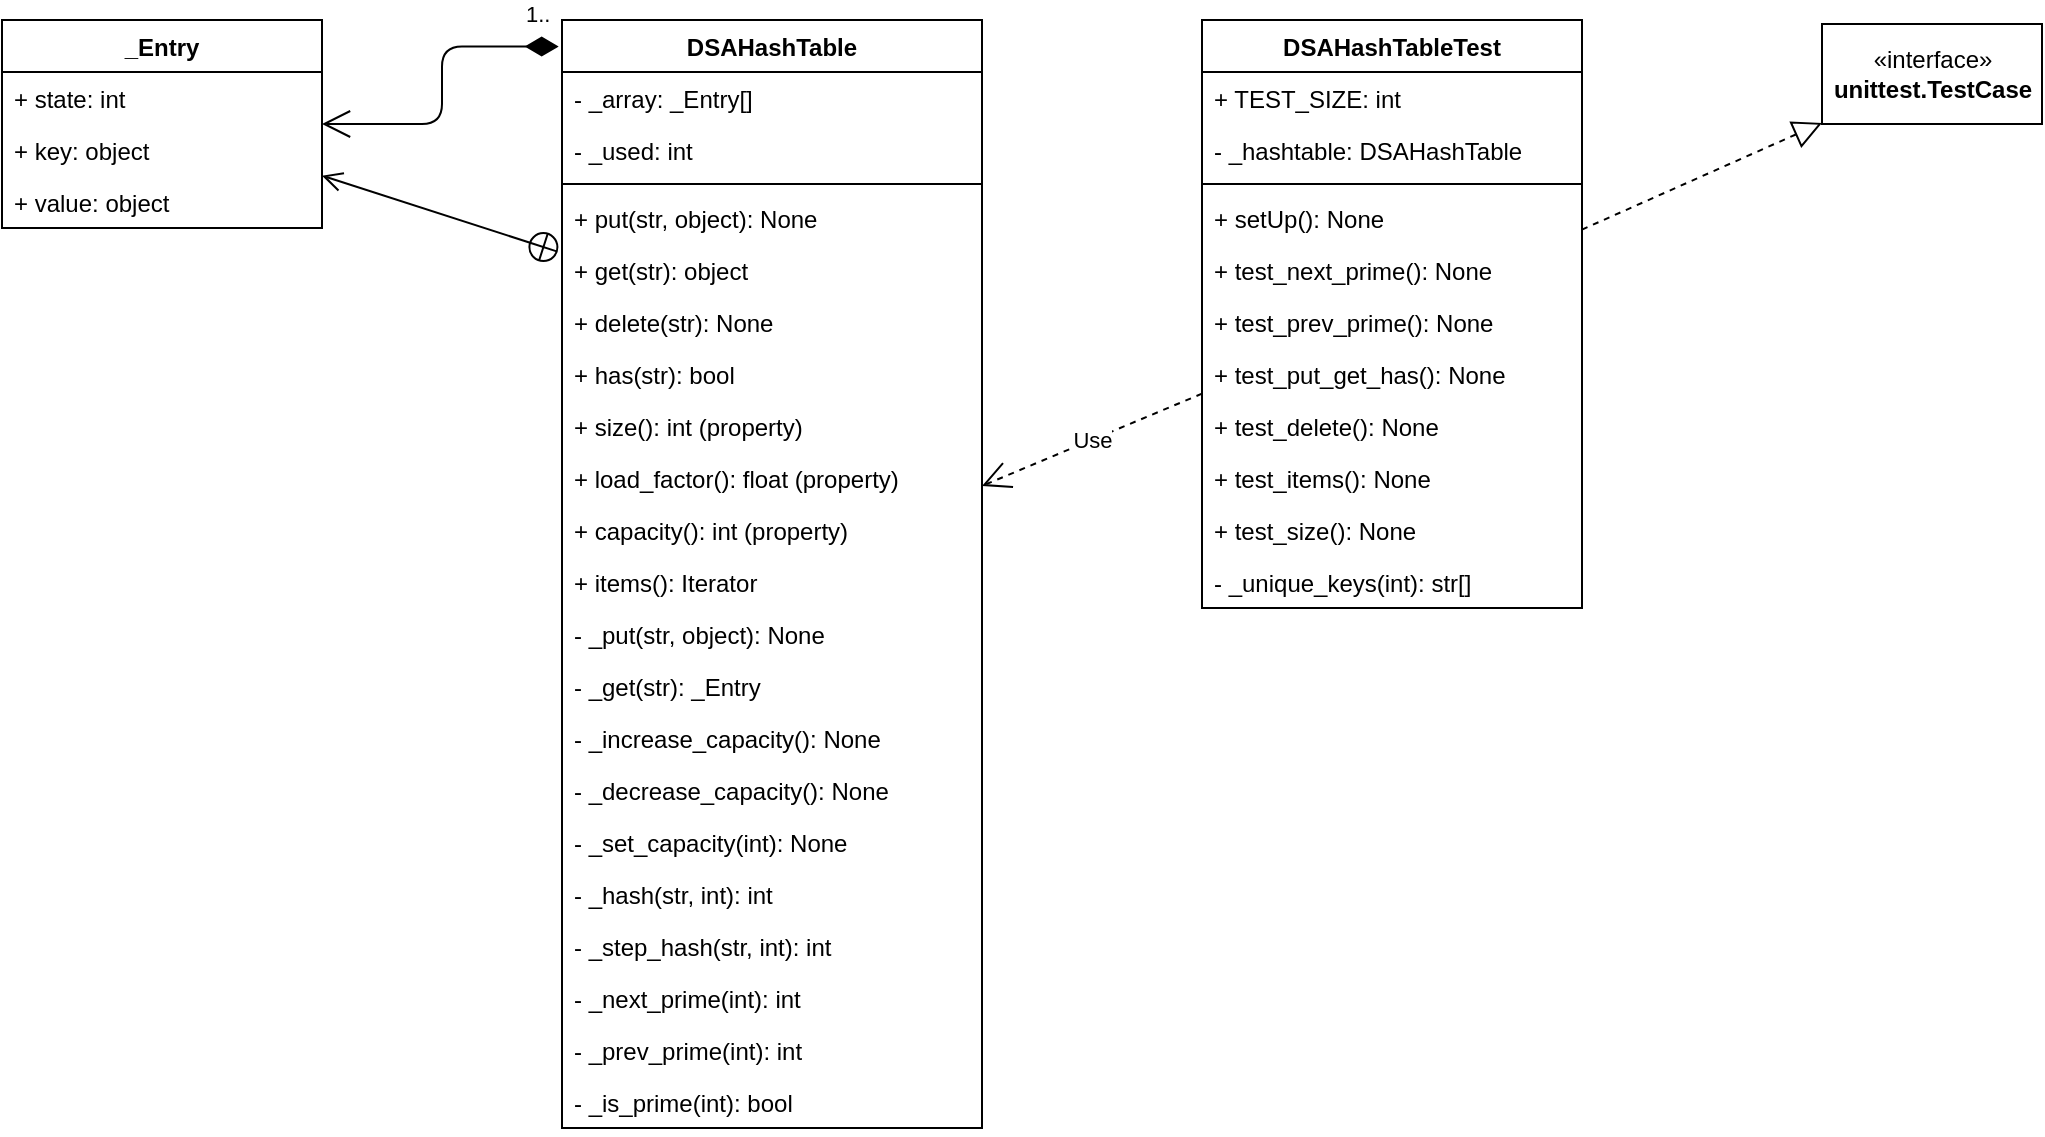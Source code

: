 <mxfile version="11.3.0" type="device" pages="1"><diagram id="RnnWoK_xARDQsnFXqMy-" name="Page-1"><mxGraphModel dx="1422" dy="762" grid="1" gridSize="10" guides="1" tooltips="1" connect="1" arrows="1" fold="1" page="1" pageScale="1" pageWidth="1654" pageHeight="1169" math="0" shadow="0"><root><mxCell id="0"/><mxCell id="1" parent="0"/><mxCell id="DIYksN2ncX4g9-pKQ9cd-1" value="DSAHashTable" style="swimlane;fontStyle=1;align=center;verticalAlign=top;childLayout=stackLayout;horizontal=1;startSize=26;horizontalStack=0;resizeParent=1;resizeParentMax=0;resizeLast=0;collapsible=1;marginBottom=0;" vertex="1" parent="1"><mxGeometry x="400" y="124" width="210" height="554" as="geometry"/></mxCell><mxCell id="DIYksN2ncX4g9-pKQ9cd-2" value="- _array: _Entry[]" style="text;strokeColor=none;fillColor=none;align=left;verticalAlign=top;spacingLeft=4;spacingRight=4;overflow=hidden;rotatable=0;points=[[0,0.5],[1,0.5]];portConstraint=eastwest;" vertex="1" parent="DIYksN2ncX4g9-pKQ9cd-1"><mxGeometry y="26" width="210" height="26" as="geometry"/></mxCell><mxCell id="DIYksN2ncX4g9-pKQ9cd-5" value="- _used: int" style="text;strokeColor=none;fillColor=none;align=left;verticalAlign=top;spacingLeft=4;spacingRight=4;overflow=hidden;rotatable=0;points=[[0,0.5],[1,0.5]];portConstraint=eastwest;" vertex="1" parent="DIYksN2ncX4g9-pKQ9cd-1"><mxGeometry y="52" width="210" height="26" as="geometry"/></mxCell><mxCell id="DIYksN2ncX4g9-pKQ9cd-3" value="" style="line;strokeWidth=1;fillColor=none;align=left;verticalAlign=middle;spacingTop=-1;spacingLeft=3;spacingRight=3;rotatable=0;labelPosition=right;points=[];portConstraint=eastwest;" vertex="1" parent="DIYksN2ncX4g9-pKQ9cd-1"><mxGeometry y="78" width="210" height="8" as="geometry"/></mxCell><mxCell id="DIYksN2ncX4g9-pKQ9cd-4" value="+ put(str, object): None" style="text;strokeColor=none;fillColor=none;align=left;verticalAlign=top;spacingLeft=4;spacingRight=4;overflow=hidden;rotatable=0;points=[[0,0.5],[1,0.5]];portConstraint=eastwest;" vertex="1" parent="DIYksN2ncX4g9-pKQ9cd-1"><mxGeometry y="86" width="210" height="26" as="geometry"/></mxCell><mxCell id="DIYksN2ncX4g9-pKQ9cd-6" value="+ get(str): object" style="text;strokeColor=none;fillColor=none;align=left;verticalAlign=top;spacingLeft=4;spacingRight=4;overflow=hidden;rotatable=0;points=[[0,0.5],[1,0.5]];portConstraint=eastwest;" vertex="1" parent="DIYksN2ncX4g9-pKQ9cd-1"><mxGeometry y="112" width="210" height="26" as="geometry"/></mxCell><mxCell id="DIYksN2ncX4g9-pKQ9cd-7" value="+ delete(str): None" style="text;strokeColor=none;fillColor=none;align=left;verticalAlign=top;spacingLeft=4;spacingRight=4;overflow=hidden;rotatable=0;points=[[0,0.5],[1,0.5]];portConstraint=eastwest;" vertex="1" parent="DIYksN2ncX4g9-pKQ9cd-1"><mxGeometry y="138" width="210" height="26" as="geometry"/></mxCell><mxCell id="DIYksN2ncX4g9-pKQ9cd-8" value="+ has(str): bool" style="text;strokeColor=none;fillColor=none;align=left;verticalAlign=top;spacingLeft=4;spacingRight=4;overflow=hidden;rotatable=0;points=[[0,0.5],[1,0.5]];portConstraint=eastwest;" vertex="1" parent="DIYksN2ncX4g9-pKQ9cd-1"><mxGeometry y="164" width="210" height="26" as="geometry"/></mxCell><mxCell id="DIYksN2ncX4g9-pKQ9cd-9" value="+ size(): int (property)" style="text;strokeColor=none;fillColor=none;align=left;verticalAlign=top;spacingLeft=4;spacingRight=4;overflow=hidden;rotatable=0;points=[[0,0.5],[1,0.5]];portConstraint=eastwest;" vertex="1" parent="DIYksN2ncX4g9-pKQ9cd-1"><mxGeometry y="190" width="210" height="26" as="geometry"/></mxCell><mxCell id="DIYksN2ncX4g9-pKQ9cd-10" value="+ load_factor(): float (property)" style="text;strokeColor=none;fillColor=none;align=left;verticalAlign=top;spacingLeft=4;spacingRight=4;overflow=hidden;rotatable=0;points=[[0,0.5],[1,0.5]];portConstraint=eastwest;" vertex="1" parent="DIYksN2ncX4g9-pKQ9cd-1"><mxGeometry y="216" width="210" height="26" as="geometry"/></mxCell><mxCell id="DIYksN2ncX4g9-pKQ9cd-11" value="+ capacity(): int (property)" style="text;strokeColor=none;fillColor=none;align=left;verticalAlign=top;spacingLeft=4;spacingRight=4;overflow=hidden;rotatable=0;points=[[0,0.5],[1,0.5]];portConstraint=eastwest;" vertex="1" parent="DIYksN2ncX4g9-pKQ9cd-1"><mxGeometry y="242" width="210" height="26" as="geometry"/></mxCell><mxCell id="DIYksN2ncX4g9-pKQ9cd-16" value="+ items(): Iterator" style="text;strokeColor=none;fillColor=none;align=left;verticalAlign=top;spacingLeft=4;spacingRight=4;overflow=hidden;rotatable=0;points=[[0,0.5],[1,0.5]];portConstraint=eastwest;" vertex="1" parent="DIYksN2ncX4g9-pKQ9cd-1"><mxGeometry y="268" width="210" height="26" as="geometry"/></mxCell><mxCell id="DIYksN2ncX4g9-pKQ9cd-17" value="- _put(str, object): None" style="text;strokeColor=none;fillColor=none;align=left;verticalAlign=top;spacingLeft=4;spacingRight=4;overflow=hidden;rotatable=0;points=[[0,0.5],[1,0.5]];portConstraint=eastwest;" vertex="1" parent="DIYksN2ncX4g9-pKQ9cd-1"><mxGeometry y="294" width="210" height="26" as="geometry"/></mxCell><mxCell id="DIYksN2ncX4g9-pKQ9cd-18" value="- _get(str): _Entry" style="text;strokeColor=none;fillColor=none;align=left;verticalAlign=top;spacingLeft=4;spacingRight=4;overflow=hidden;rotatable=0;points=[[0,0.5],[1,0.5]];portConstraint=eastwest;" vertex="1" parent="DIYksN2ncX4g9-pKQ9cd-1"><mxGeometry y="320" width="210" height="26" as="geometry"/></mxCell><mxCell id="DIYksN2ncX4g9-pKQ9cd-20" value="- _increase_capacity(): None" style="text;strokeColor=none;fillColor=none;align=left;verticalAlign=top;spacingLeft=4;spacingRight=4;overflow=hidden;rotatable=0;points=[[0,0.5],[1,0.5]];portConstraint=eastwest;" vertex="1" parent="DIYksN2ncX4g9-pKQ9cd-1"><mxGeometry y="346" width="210" height="26" as="geometry"/></mxCell><mxCell id="DIYksN2ncX4g9-pKQ9cd-21" value="- _decrease_capacity(): None" style="text;strokeColor=none;fillColor=none;align=left;verticalAlign=top;spacingLeft=4;spacingRight=4;overflow=hidden;rotatable=0;points=[[0,0.5],[1,0.5]];portConstraint=eastwest;" vertex="1" parent="DIYksN2ncX4g9-pKQ9cd-1"><mxGeometry y="372" width="210" height="26" as="geometry"/></mxCell><mxCell id="DIYksN2ncX4g9-pKQ9cd-22" value="- _set_capacity(int): None" style="text;strokeColor=none;fillColor=none;align=left;verticalAlign=top;spacingLeft=4;spacingRight=4;overflow=hidden;rotatable=0;points=[[0,0.5],[1,0.5]];portConstraint=eastwest;" vertex="1" parent="DIYksN2ncX4g9-pKQ9cd-1"><mxGeometry y="398" width="210" height="26" as="geometry"/></mxCell><mxCell id="DIYksN2ncX4g9-pKQ9cd-23" value="- _hash(str, int): int" style="text;strokeColor=none;fillColor=none;align=left;verticalAlign=top;spacingLeft=4;spacingRight=4;overflow=hidden;rotatable=0;points=[[0,0.5],[1,0.5]];portConstraint=eastwest;" vertex="1" parent="DIYksN2ncX4g9-pKQ9cd-1"><mxGeometry y="424" width="210" height="26" as="geometry"/></mxCell><mxCell id="DIYksN2ncX4g9-pKQ9cd-24" value="- _step_hash(str, int): int" style="text;strokeColor=none;fillColor=none;align=left;verticalAlign=top;spacingLeft=4;spacingRight=4;overflow=hidden;rotatable=0;points=[[0,0.5],[1,0.5]];portConstraint=eastwest;" vertex="1" parent="DIYksN2ncX4g9-pKQ9cd-1"><mxGeometry y="450" width="210" height="26" as="geometry"/></mxCell><mxCell id="DIYksN2ncX4g9-pKQ9cd-25" value="- _next_prime(int): int" style="text;strokeColor=none;fillColor=none;align=left;verticalAlign=top;spacingLeft=4;spacingRight=4;overflow=hidden;rotatable=0;points=[[0,0.5],[1,0.5]];portConstraint=eastwest;" vertex="1" parent="DIYksN2ncX4g9-pKQ9cd-1"><mxGeometry y="476" width="210" height="26" as="geometry"/></mxCell><mxCell id="DIYksN2ncX4g9-pKQ9cd-26" value="- _prev_prime(int): int" style="text;strokeColor=none;fillColor=none;align=left;verticalAlign=top;spacingLeft=4;spacingRight=4;overflow=hidden;rotatable=0;points=[[0,0.5],[1,0.5]];portConstraint=eastwest;" vertex="1" parent="DIYksN2ncX4g9-pKQ9cd-1"><mxGeometry y="502" width="210" height="26" as="geometry"/></mxCell><mxCell id="DIYksN2ncX4g9-pKQ9cd-27" value="- _is_prime(int): bool" style="text;strokeColor=none;fillColor=none;align=left;verticalAlign=top;spacingLeft=4;spacingRight=4;overflow=hidden;rotatable=0;points=[[0,0.5],[1,0.5]];portConstraint=eastwest;" vertex="1" parent="DIYksN2ncX4g9-pKQ9cd-1"><mxGeometry y="528" width="210" height="26" as="geometry"/></mxCell><mxCell id="DIYksN2ncX4g9-pKQ9cd-28" value="_Entry" style="swimlane;fontStyle=1;align=center;verticalAlign=top;childLayout=stackLayout;horizontal=1;startSize=26;horizontalStack=0;resizeParent=1;resizeParentMax=0;resizeLast=0;collapsible=1;marginBottom=0;" vertex="1" parent="1"><mxGeometry x="120" y="124" width="160" height="104" as="geometry"/></mxCell><mxCell id="DIYksN2ncX4g9-pKQ9cd-29" value="+ state: int" style="text;strokeColor=none;fillColor=none;align=left;verticalAlign=top;spacingLeft=4;spacingRight=4;overflow=hidden;rotatable=0;points=[[0,0.5],[1,0.5]];portConstraint=eastwest;" vertex="1" parent="DIYksN2ncX4g9-pKQ9cd-28"><mxGeometry y="26" width="160" height="26" as="geometry"/></mxCell><mxCell id="DIYksN2ncX4g9-pKQ9cd-32" value="+ key: object" style="text;strokeColor=none;fillColor=none;align=left;verticalAlign=top;spacingLeft=4;spacingRight=4;overflow=hidden;rotatable=0;points=[[0,0.5],[1,0.5]];portConstraint=eastwest;" vertex="1" parent="DIYksN2ncX4g9-pKQ9cd-28"><mxGeometry y="52" width="160" height="26" as="geometry"/></mxCell><mxCell id="DIYksN2ncX4g9-pKQ9cd-33" value="+ value: object" style="text;strokeColor=none;fillColor=none;align=left;verticalAlign=top;spacingLeft=4;spacingRight=4;overflow=hidden;rotatable=0;points=[[0,0.5],[1,0.5]];portConstraint=eastwest;" vertex="1" parent="DIYksN2ncX4g9-pKQ9cd-28"><mxGeometry y="78" width="160" height="26" as="geometry"/></mxCell><mxCell id="DIYksN2ncX4g9-pKQ9cd-34" value="" style="endArrow=open;startArrow=circlePlus;endFill=0;startFill=0;endSize=8;html=1;exitX=-0.008;exitY=1.154;exitDx=0;exitDy=0;exitPerimeter=0;" edge="1" parent="1" source="DIYksN2ncX4g9-pKQ9cd-4" target="DIYksN2ncX4g9-pKQ9cd-28"><mxGeometry width="160" relative="1" as="geometry"><mxPoint x="230" y="870" as="sourcePoint"/><mxPoint x="390" y="870" as="targetPoint"/></mxGeometry></mxCell><mxCell id="DIYksN2ncX4g9-pKQ9cd-35" value="1.." style="endArrow=open;html=1;endSize=12;startArrow=diamondThin;startSize=14;startFill=1;edgeStyle=orthogonalEdgeStyle;align=left;verticalAlign=bottom;exitX=-0.008;exitY=0.024;exitDx=0;exitDy=0;exitPerimeter=0;" edge="1" parent="1" source="DIYksN2ncX4g9-pKQ9cd-1" target="DIYksN2ncX4g9-pKQ9cd-28"><mxGeometry x="-0.767" y="-7" relative="1" as="geometry"><mxPoint x="150" y="870" as="sourcePoint"/><mxPoint x="310" y="870" as="targetPoint"/><mxPoint as="offset"/></mxGeometry></mxCell><mxCell id="DIYksN2ncX4g9-pKQ9cd-36" value="DSAHashTableTest" style="swimlane;fontStyle=1;align=center;verticalAlign=top;childLayout=stackLayout;horizontal=1;startSize=26;horizontalStack=0;resizeParent=1;resizeParentMax=0;resizeLast=0;collapsible=1;marginBottom=0;" vertex="1" parent="1"><mxGeometry x="720" y="124" width="190" height="294" as="geometry"/></mxCell><mxCell id="DIYksN2ncX4g9-pKQ9cd-37" value="+ TEST_SIZE: int" style="text;strokeColor=none;fillColor=none;align=left;verticalAlign=top;spacingLeft=4;spacingRight=4;overflow=hidden;rotatable=0;points=[[0,0.5],[1,0.5]];portConstraint=eastwest;" vertex="1" parent="DIYksN2ncX4g9-pKQ9cd-36"><mxGeometry y="26" width="190" height="26" as="geometry"/></mxCell><mxCell id="DIYksN2ncX4g9-pKQ9cd-42" value="- _hashtable: DSAHashTable" style="text;strokeColor=none;fillColor=none;align=left;verticalAlign=top;spacingLeft=4;spacingRight=4;overflow=hidden;rotatable=0;points=[[0,0.5],[1,0.5]];portConstraint=eastwest;" vertex="1" parent="DIYksN2ncX4g9-pKQ9cd-36"><mxGeometry y="52" width="190" height="26" as="geometry"/></mxCell><mxCell id="DIYksN2ncX4g9-pKQ9cd-38" value="" style="line;strokeWidth=1;fillColor=none;align=left;verticalAlign=middle;spacingTop=-1;spacingLeft=3;spacingRight=3;rotatable=0;labelPosition=right;points=[];portConstraint=eastwest;" vertex="1" parent="DIYksN2ncX4g9-pKQ9cd-36"><mxGeometry y="78" width="190" height="8" as="geometry"/></mxCell><mxCell id="DIYksN2ncX4g9-pKQ9cd-39" value="+ setUp(): None" style="text;strokeColor=none;fillColor=none;align=left;verticalAlign=top;spacingLeft=4;spacingRight=4;overflow=hidden;rotatable=0;points=[[0,0.5],[1,0.5]];portConstraint=eastwest;" vertex="1" parent="DIYksN2ncX4g9-pKQ9cd-36"><mxGeometry y="86" width="190" height="26" as="geometry"/></mxCell><mxCell id="DIYksN2ncX4g9-pKQ9cd-44" value="+ test_next_prime(): None" style="text;strokeColor=none;fillColor=none;align=left;verticalAlign=top;spacingLeft=4;spacingRight=4;overflow=hidden;rotatable=0;points=[[0,0.5],[1,0.5]];portConstraint=eastwest;" vertex="1" parent="DIYksN2ncX4g9-pKQ9cd-36"><mxGeometry y="112" width="190" height="26" as="geometry"/></mxCell><mxCell id="DIYksN2ncX4g9-pKQ9cd-45" value="+ test_prev_prime(): None" style="text;strokeColor=none;fillColor=none;align=left;verticalAlign=top;spacingLeft=4;spacingRight=4;overflow=hidden;rotatable=0;points=[[0,0.5],[1,0.5]];portConstraint=eastwest;" vertex="1" parent="DIYksN2ncX4g9-pKQ9cd-36"><mxGeometry y="138" width="190" height="26" as="geometry"/></mxCell><mxCell id="DIYksN2ncX4g9-pKQ9cd-47" value="+ test_put_get_has(): None" style="text;strokeColor=none;fillColor=none;align=left;verticalAlign=top;spacingLeft=4;spacingRight=4;overflow=hidden;rotatable=0;points=[[0,0.5],[1,0.5]];portConstraint=eastwest;" vertex="1" parent="DIYksN2ncX4g9-pKQ9cd-36"><mxGeometry y="164" width="190" height="26" as="geometry"/></mxCell><mxCell id="DIYksN2ncX4g9-pKQ9cd-48" value="+ test_delete(): None" style="text;strokeColor=none;fillColor=none;align=left;verticalAlign=top;spacingLeft=4;spacingRight=4;overflow=hidden;rotatable=0;points=[[0,0.5],[1,0.5]];portConstraint=eastwest;" vertex="1" parent="DIYksN2ncX4g9-pKQ9cd-36"><mxGeometry y="190" width="190" height="26" as="geometry"/></mxCell><mxCell id="DIYksN2ncX4g9-pKQ9cd-49" value="+ test_items(): None" style="text;strokeColor=none;fillColor=none;align=left;verticalAlign=top;spacingLeft=4;spacingRight=4;overflow=hidden;rotatable=0;points=[[0,0.5],[1,0.5]];portConstraint=eastwest;" vertex="1" parent="DIYksN2ncX4g9-pKQ9cd-36"><mxGeometry y="216" width="190" height="26" as="geometry"/></mxCell><mxCell id="DIYksN2ncX4g9-pKQ9cd-50" value="+ test_size(): None" style="text;strokeColor=none;fillColor=none;align=left;verticalAlign=top;spacingLeft=4;spacingRight=4;overflow=hidden;rotatable=0;points=[[0,0.5],[1,0.5]];portConstraint=eastwest;" vertex="1" parent="DIYksN2ncX4g9-pKQ9cd-36"><mxGeometry y="242" width="190" height="26" as="geometry"/></mxCell><mxCell id="DIYksN2ncX4g9-pKQ9cd-46" value="- _unique_keys(int): str[]" style="text;strokeColor=none;fillColor=none;align=left;verticalAlign=top;spacingLeft=4;spacingRight=4;overflow=hidden;rotatable=0;points=[[0,0.5],[1,0.5]];portConstraint=eastwest;" vertex="1" parent="DIYksN2ncX4g9-pKQ9cd-36"><mxGeometry y="268" width="190" height="26" as="geometry"/></mxCell><mxCell id="DIYksN2ncX4g9-pKQ9cd-40" value="«interface»&lt;br&gt;&lt;b&gt;unittest.TestCase&lt;/b&gt;" style="html=1;" vertex="1" parent="1"><mxGeometry x="1030" y="126" width="110" height="50" as="geometry"/></mxCell><mxCell id="DIYksN2ncX4g9-pKQ9cd-41" value="" style="endArrow=block;dashed=1;endFill=0;endSize=12;html=1;" edge="1" parent="1" source="DIYksN2ncX4g9-pKQ9cd-36" target="DIYksN2ncX4g9-pKQ9cd-40"><mxGeometry width="160" relative="1" as="geometry"><mxPoint x="120" y="700" as="sourcePoint"/><mxPoint x="280" y="700" as="targetPoint"/></mxGeometry></mxCell><mxCell id="DIYksN2ncX4g9-pKQ9cd-43" value="Use" style="endArrow=open;endSize=12;dashed=1;html=1;" edge="1" parent="1" source="DIYksN2ncX4g9-pKQ9cd-36" target="DIYksN2ncX4g9-pKQ9cd-1"><mxGeometry width="160" relative="1" as="geometry"><mxPoint x="750" y="391.5" as="sourcePoint"/><mxPoint x="910" y="391.5" as="targetPoint"/></mxGeometry></mxCell></root></mxGraphModel></diagram></mxfile>